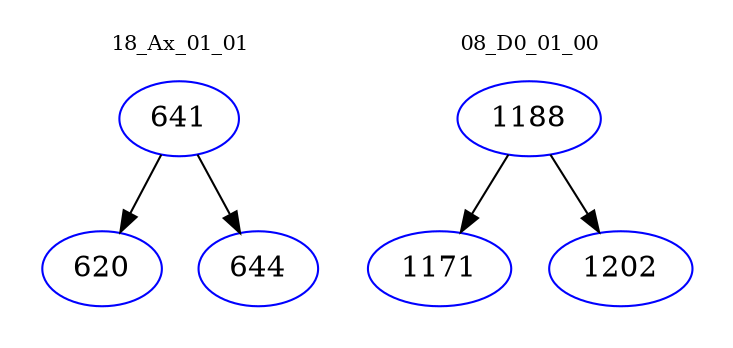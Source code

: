 digraph{
subgraph cluster_0 {
color = white
label = "18_Ax_01_01";
fontsize=10;
T0_641 [label="641", color="blue"]
T0_641 -> T0_620 [color="black"]
T0_620 [label="620", color="blue"]
T0_641 -> T0_644 [color="black"]
T0_644 [label="644", color="blue"]
}
subgraph cluster_1 {
color = white
label = "08_D0_01_00";
fontsize=10;
T1_1188 [label="1188", color="blue"]
T1_1188 -> T1_1171 [color="black"]
T1_1171 [label="1171", color="blue"]
T1_1188 -> T1_1202 [color="black"]
T1_1202 [label="1202", color="blue"]
}
}
